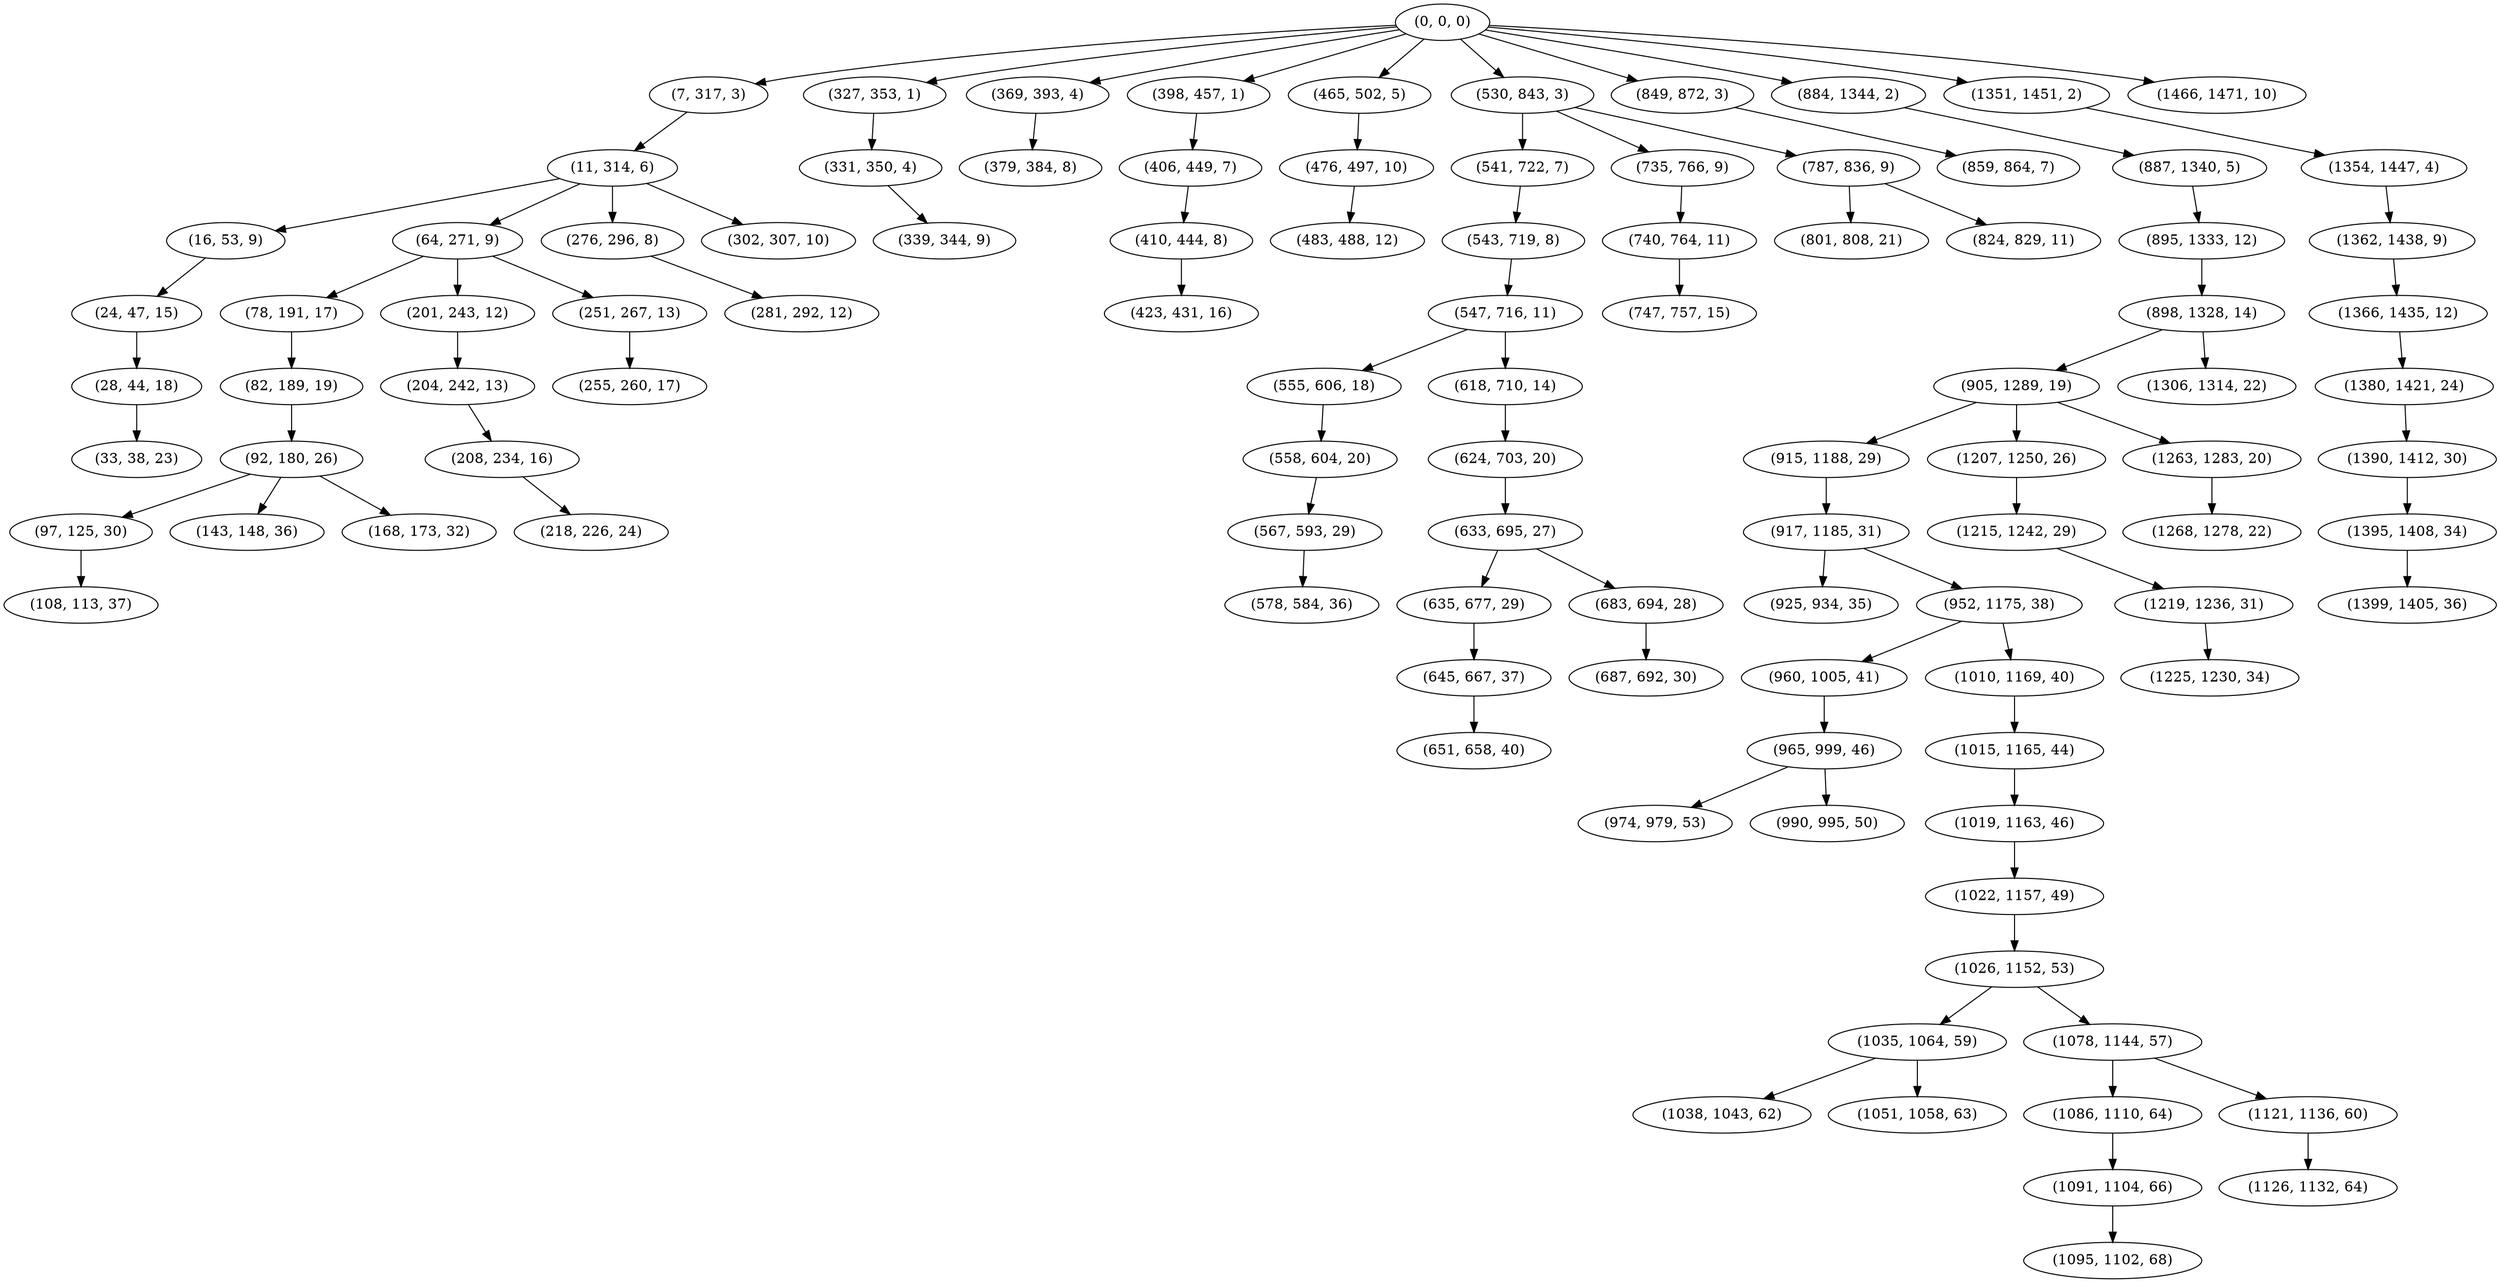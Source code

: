 digraph tree {
    "(0, 0, 0)";
    "(7, 317, 3)";
    "(11, 314, 6)";
    "(16, 53, 9)";
    "(24, 47, 15)";
    "(28, 44, 18)";
    "(33, 38, 23)";
    "(64, 271, 9)";
    "(78, 191, 17)";
    "(82, 189, 19)";
    "(92, 180, 26)";
    "(97, 125, 30)";
    "(108, 113, 37)";
    "(143, 148, 36)";
    "(168, 173, 32)";
    "(201, 243, 12)";
    "(204, 242, 13)";
    "(208, 234, 16)";
    "(218, 226, 24)";
    "(251, 267, 13)";
    "(255, 260, 17)";
    "(276, 296, 8)";
    "(281, 292, 12)";
    "(302, 307, 10)";
    "(327, 353, 1)";
    "(331, 350, 4)";
    "(339, 344, 9)";
    "(369, 393, 4)";
    "(379, 384, 8)";
    "(398, 457, 1)";
    "(406, 449, 7)";
    "(410, 444, 8)";
    "(423, 431, 16)";
    "(465, 502, 5)";
    "(476, 497, 10)";
    "(483, 488, 12)";
    "(530, 843, 3)";
    "(541, 722, 7)";
    "(543, 719, 8)";
    "(547, 716, 11)";
    "(555, 606, 18)";
    "(558, 604, 20)";
    "(567, 593, 29)";
    "(578, 584, 36)";
    "(618, 710, 14)";
    "(624, 703, 20)";
    "(633, 695, 27)";
    "(635, 677, 29)";
    "(645, 667, 37)";
    "(651, 658, 40)";
    "(683, 694, 28)";
    "(687, 692, 30)";
    "(735, 766, 9)";
    "(740, 764, 11)";
    "(747, 757, 15)";
    "(787, 836, 9)";
    "(801, 808, 21)";
    "(824, 829, 11)";
    "(849, 872, 3)";
    "(859, 864, 7)";
    "(884, 1344, 2)";
    "(887, 1340, 5)";
    "(895, 1333, 12)";
    "(898, 1328, 14)";
    "(905, 1289, 19)";
    "(915, 1188, 29)";
    "(917, 1185, 31)";
    "(925, 934, 35)";
    "(952, 1175, 38)";
    "(960, 1005, 41)";
    "(965, 999, 46)";
    "(974, 979, 53)";
    "(990, 995, 50)";
    "(1010, 1169, 40)";
    "(1015, 1165, 44)";
    "(1019, 1163, 46)";
    "(1022, 1157, 49)";
    "(1026, 1152, 53)";
    "(1035, 1064, 59)";
    "(1038, 1043, 62)";
    "(1051, 1058, 63)";
    "(1078, 1144, 57)";
    "(1086, 1110, 64)";
    "(1091, 1104, 66)";
    "(1095, 1102, 68)";
    "(1121, 1136, 60)";
    "(1126, 1132, 64)";
    "(1207, 1250, 26)";
    "(1215, 1242, 29)";
    "(1219, 1236, 31)";
    "(1225, 1230, 34)";
    "(1263, 1283, 20)";
    "(1268, 1278, 22)";
    "(1306, 1314, 22)";
    "(1351, 1451, 2)";
    "(1354, 1447, 4)";
    "(1362, 1438, 9)";
    "(1366, 1435, 12)";
    "(1380, 1421, 24)";
    "(1390, 1412, 30)";
    "(1395, 1408, 34)";
    "(1399, 1405, 36)";
    "(1466, 1471, 10)";
    "(0, 0, 0)" -> "(7, 317, 3)";
    "(0, 0, 0)" -> "(327, 353, 1)";
    "(0, 0, 0)" -> "(369, 393, 4)";
    "(0, 0, 0)" -> "(398, 457, 1)";
    "(0, 0, 0)" -> "(465, 502, 5)";
    "(0, 0, 0)" -> "(530, 843, 3)";
    "(0, 0, 0)" -> "(849, 872, 3)";
    "(0, 0, 0)" -> "(884, 1344, 2)";
    "(0, 0, 0)" -> "(1351, 1451, 2)";
    "(0, 0, 0)" -> "(1466, 1471, 10)";
    "(7, 317, 3)" -> "(11, 314, 6)";
    "(11, 314, 6)" -> "(16, 53, 9)";
    "(11, 314, 6)" -> "(64, 271, 9)";
    "(11, 314, 6)" -> "(276, 296, 8)";
    "(11, 314, 6)" -> "(302, 307, 10)";
    "(16, 53, 9)" -> "(24, 47, 15)";
    "(24, 47, 15)" -> "(28, 44, 18)";
    "(28, 44, 18)" -> "(33, 38, 23)";
    "(64, 271, 9)" -> "(78, 191, 17)";
    "(64, 271, 9)" -> "(201, 243, 12)";
    "(64, 271, 9)" -> "(251, 267, 13)";
    "(78, 191, 17)" -> "(82, 189, 19)";
    "(82, 189, 19)" -> "(92, 180, 26)";
    "(92, 180, 26)" -> "(97, 125, 30)";
    "(92, 180, 26)" -> "(143, 148, 36)";
    "(92, 180, 26)" -> "(168, 173, 32)";
    "(97, 125, 30)" -> "(108, 113, 37)";
    "(201, 243, 12)" -> "(204, 242, 13)";
    "(204, 242, 13)" -> "(208, 234, 16)";
    "(208, 234, 16)" -> "(218, 226, 24)";
    "(251, 267, 13)" -> "(255, 260, 17)";
    "(276, 296, 8)" -> "(281, 292, 12)";
    "(327, 353, 1)" -> "(331, 350, 4)";
    "(331, 350, 4)" -> "(339, 344, 9)";
    "(369, 393, 4)" -> "(379, 384, 8)";
    "(398, 457, 1)" -> "(406, 449, 7)";
    "(406, 449, 7)" -> "(410, 444, 8)";
    "(410, 444, 8)" -> "(423, 431, 16)";
    "(465, 502, 5)" -> "(476, 497, 10)";
    "(476, 497, 10)" -> "(483, 488, 12)";
    "(530, 843, 3)" -> "(541, 722, 7)";
    "(530, 843, 3)" -> "(735, 766, 9)";
    "(530, 843, 3)" -> "(787, 836, 9)";
    "(541, 722, 7)" -> "(543, 719, 8)";
    "(543, 719, 8)" -> "(547, 716, 11)";
    "(547, 716, 11)" -> "(555, 606, 18)";
    "(547, 716, 11)" -> "(618, 710, 14)";
    "(555, 606, 18)" -> "(558, 604, 20)";
    "(558, 604, 20)" -> "(567, 593, 29)";
    "(567, 593, 29)" -> "(578, 584, 36)";
    "(618, 710, 14)" -> "(624, 703, 20)";
    "(624, 703, 20)" -> "(633, 695, 27)";
    "(633, 695, 27)" -> "(635, 677, 29)";
    "(633, 695, 27)" -> "(683, 694, 28)";
    "(635, 677, 29)" -> "(645, 667, 37)";
    "(645, 667, 37)" -> "(651, 658, 40)";
    "(683, 694, 28)" -> "(687, 692, 30)";
    "(735, 766, 9)" -> "(740, 764, 11)";
    "(740, 764, 11)" -> "(747, 757, 15)";
    "(787, 836, 9)" -> "(801, 808, 21)";
    "(787, 836, 9)" -> "(824, 829, 11)";
    "(849, 872, 3)" -> "(859, 864, 7)";
    "(884, 1344, 2)" -> "(887, 1340, 5)";
    "(887, 1340, 5)" -> "(895, 1333, 12)";
    "(895, 1333, 12)" -> "(898, 1328, 14)";
    "(898, 1328, 14)" -> "(905, 1289, 19)";
    "(898, 1328, 14)" -> "(1306, 1314, 22)";
    "(905, 1289, 19)" -> "(915, 1188, 29)";
    "(905, 1289, 19)" -> "(1207, 1250, 26)";
    "(905, 1289, 19)" -> "(1263, 1283, 20)";
    "(915, 1188, 29)" -> "(917, 1185, 31)";
    "(917, 1185, 31)" -> "(925, 934, 35)";
    "(917, 1185, 31)" -> "(952, 1175, 38)";
    "(952, 1175, 38)" -> "(960, 1005, 41)";
    "(952, 1175, 38)" -> "(1010, 1169, 40)";
    "(960, 1005, 41)" -> "(965, 999, 46)";
    "(965, 999, 46)" -> "(974, 979, 53)";
    "(965, 999, 46)" -> "(990, 995, 50)";
    "(1010, 1169, 40)" -> "(1015, 1165, 44)";
    "(1015, 1165, 44)" -> "(1019, 1163, 46)";
    "(1019, 1163, 46)" -> "(1022, 1157, 49)";
    "(1022, 1157, 49)" -> "(1026, 1152, 53)";
    "(1026, 1152, 53)" -> "(1035, 1064, 59)";
    "(1026, 1152, 53)" -> "(1078, 1144, 57)";
    "(1035, 1064, 59)" -> "(1038, 1043, 62)";
    "(1035, 1064, 59)" -> "(1051, 1058, 63)";
    "(1078, 1144, 57)" -> "(1086, 1110, 64)";
    "(1078, 1144, 57)" -> "(1121, 1136, 60)";
    "(1086, 1110, 64)" -> "(1091, 1104, 66)";
    "(1091, 1104, 66)" -> "(1095, 1102, 68)";
    "(1121, 1136, 60)" -> "(1126, 1132, 64)";
    "(1207, 1250, 26)" -> "(1215, 1242, 29)";
    "(1215, 1242, 29)" -> "(1219, 1236, 31)";
    "(1219, 1236, 31)" -> "(1225, 1230, 34)";
    "(1263, 1283, 20)" -> "(1268, 1278, 22)";
    "(1351, 1451, 2)" -> "(1354, 1447, 4)";
    "(1354, 1447, 4)" -> "(1362, 1438, 9)";
    "(1362, 1438, 9)" -> "(1366, 1435, 12)";
    "(1366, 1435, 12)" -> "(1380, 1421, 24)";
    "(1380, 1421, 24)" -> "(1390, 1412, 30)";
    "(1390, 1412, 30)" -> "(1395, 1408, 34)";
    "(1395, 1408, 34)" -> "(1399, 1405, 36)";
}

